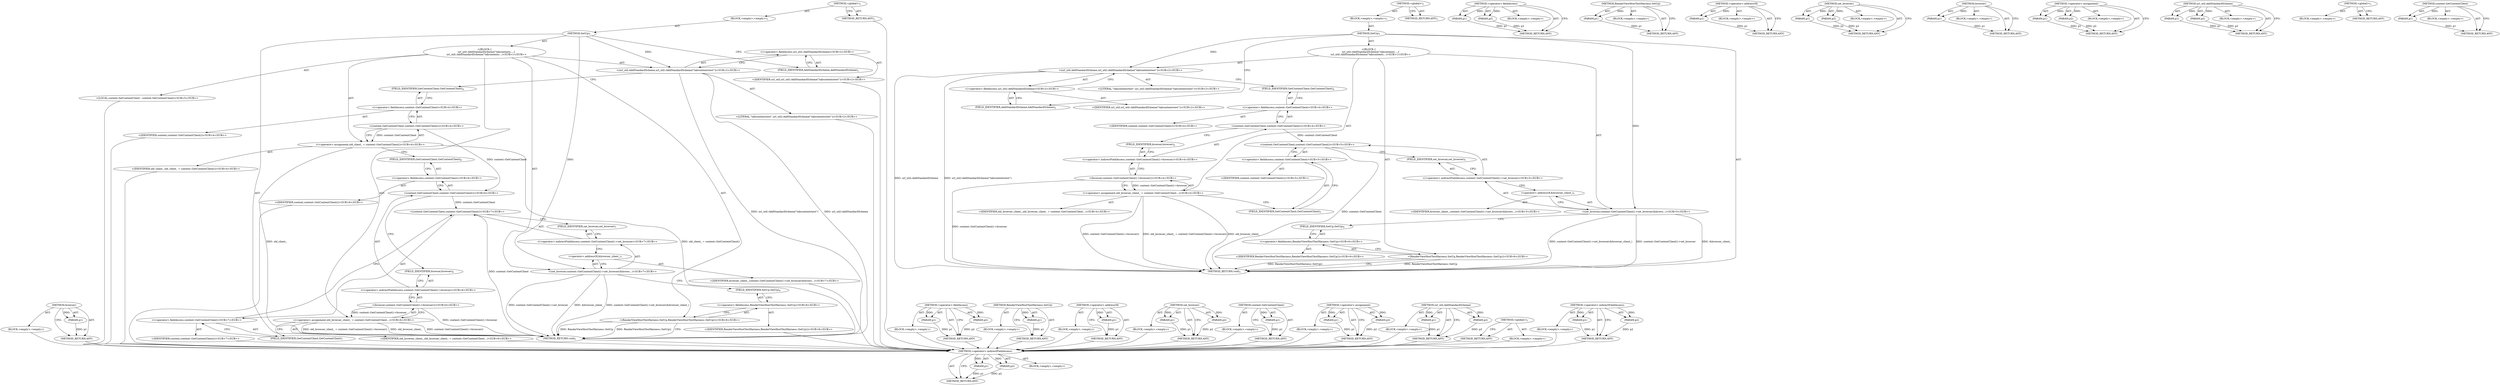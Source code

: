 digraph "&lt;operator&gt;.indirectFieldAccess" {
vulnerable_73 [label=<(METHOD,&lt;operator&gt;.indirectFieldAccess)>];
vulnerable_74 [label=<(PARAM,p1)>];
vulnerable_75 [label=<(PARAM,p2)>];
vulnerable_76 [label=<(BLOCK,&lt;empty&gt;,&lt;empty&gt;)>];
vulnerable_77 [label=<(METHOD_RETURN,ANY)>];
vulnerable_6 [label=<(METHOD,&lt;global&gt;)<SUB>1</SUB>>];
vulnerable_7 [label=<(BLOCK,&lt;empty&gt;,&lt;empty&gt;)<SUB>1</SUB>>];
vulnerable_8 [label=<(METHOD,SetUp)<SUB>1</SUB>>];
vulnerable_9 [label="<(BLOCK,{
     url_util::AddStandardScheme(&quot;tabcontents...,{
     url_util::AddStandardScheme(&quot;tabcontents...)<SUB>1</SUB>>"];
vulnerable_10 [label="<(url_util.AddStandardScheme,url_util::AddStandardScheme(&quot;tabcontentstest&quot;))<SUB>2</SUB>>"];
vulnerable_11 [label="<(&lt;operator&gt;.fieldAccess,url_util::AddStandardScheme)<SUB>2</SUB>>"];
vulnerable_12 [label="<(IDENTIFIER,url_util,url_util::AddStandardScheme(&quot;tabcontentstest&quot;))<SUB>2</SUB>>"];
vulnerable_13 [label=<(FIELD_IDENTIFIER,AddStandardScheme,AddStandardScheme)<SUB>2</SUB>>];
vulnerable_14 [label="<(LITERAL,&quot;tabcontentstest&quot;,url_util::AddStandardScheme(&quot;tabcontentstest&quot;))<SUB>2</SUB>>"];
vulnerable_15 [label="<(&lt;operator&gt;.assignment,old_browser_client_ = content::GetContentClient...)<SUB>4</SUB>>"];
vulnerable_16 [label="<(IDENTIFIER,old_browser_client_,old_browser_client_ = content::GetContentClient...)<SUB>4</SUB>>"];
vulnerable_17 [label="<(browser,content::GetContentClient()-&gt;browser())<SUB>4</SUB>>"];
vulnerable_18 [label="<(&lt;operator&gt;.indirectFieldAccess,content::GetContentClient()-&gt;browser)<SUB>4</SUB>>"];
vulnerable_19 [label="<(content.GetContentClient,content::GetContentClient())<SUB>4</SUB>>"];
vulnerable_20 [label="<(&lt;operator&gt;.fieldAccess,content::GetContentClient)<SUB>4</SUB>>"];
vulnerable_21 [label="<(IDENTIFIER,content,content::GetContentClient())<SUB>4</SUB>>"];
vulnerable_22 [label=<(FIELD_IDENTIFIER,GetContentClient,GetContentClient)<SUB>4</SUB>>];
vulnerable_23 [label=<(FIELD_IDENTIFIER,browser,browser)<SUB>4</SUB>>];
vulnerable_24 [label="<(set_browser,content::GetContentClient()-&gt;set_browser(&amp;brows...)<SUB>5</SUB>>"];
vulnerable_25 [label="<(&lt;operator&gt;.indirectFieldAccess,content::GetContentClient()-&gt;set_browser)<SUB>5</SUB>>"];
vulnerable_26 [label="<(content.GetContentClient,content::GetContentClient())<SUB>5</SUB>>"];
vulnerable_27 [label="<(&lt;operator&gt;.fieldAccess,content::GetContentClient)<SUB>5</SUB>>"];
vulnerable_28 [label="<(IDENTIFIER,content,content::GetContentClient())<SUB>5</SUB>>"];
vulnerable_29 [label=<(FIELD_IDENTIFIER,GetContentClient,GetContentClient)<SUB>5</SUB>>];
vulnerable_30 [label=<(FIELD_IDENTIFIER,set_browser,set_browser)<SUB>5</SUB>>];
vulnerable_31 [label=<(&lt;operator&gt;.addressOf,&amp;browser_client_)<SUB>5</SUB>>];
vulnerable_32 [label="<(IDENTIFIER,browser_client_,content::GetContentClient()-&gt;set_browser(&amp;brows...)<SUB>5</SUB>>"];
vulnerable_33 [label="<(RenderViewHostTestHarness.SetUp,RenderViewHostTestHarness::SetUp())<SUB>6</SUB>>"];
vulnerable_34 [label="<(&lt;operator&gt;.fieldAccess,RenderViewHostTestHarness::SetUp)<SUB>6</SUB>>"];
vulnerable_35 [label="<(IDENTIFIER,RenderViewHostTestHarness,RenderViewHostTestHarness::SetUp())<SUB>6</SUB>>"];
vulnerable_36 [label=<(FIELD_IDENTIFIER,SetUp,SetUp)<SUB>6</SUB>>];
vulnerable_37 [label=<(METHOD_RETURN,void)<SUB>1</SUB>>];
vulnerable_39 [label=<(METHOD_RETURN,ANY)<SUB>1</SUB>>];
vulnerable_59 [label=<(METHOD,&lt;operator&gt;.fieldAccess)>];
vulnerable_60 [label=<(PARAM,p1)>];
vulnerable_61 [label=<(PARAM,p2)>];
vulnerable_62 [label=<(BLOCK,&lt;empty&gt;,&lt;empty&gt;)>];
vulnerable_63 [label=<(METHOD_RETURN,ANY)>];
vulnerable_91 [label=<(METHOD,RenderViewHostTestHarness.SetUp)>];
vulnerable_92 [label=<(PARAM,p1)>];
vulnerable_93 [label=<(BLOCK,&lt;empty&gt;,&lt;empty&gt;)>];
vulnerable_94 [label=<(METHOD_RETURN,ANY)>];
vulnerable_87 [label=<(METHOD,&lt;operator&gt;.addressOf)>];
vulnerable_88 [label=<(PARAM,p1)>];
vulnerable_89 [label=<(BLOCK,&lt;empty&gt;,&lt;empty&gt;)>];
vulnerable_90 [label=<(METHOD_RETURN,ANY)>];
vulnerable_82 [label=<(METHOD,set_browser)>];
vulnerable_83 [label=<(PARAM,p1)>];
vulnerable_84 [label=<(PARAM,p2)>];
vulnerable_85 [label=<(BLOCK,&lt;empty&gt;,&lt;empty&gt;)>];
vulnerable_86 [label=<(METHOD_RETURN,ANY)>];
vulnerable_69 [label=<(METHOD,browser)>];
vulnerable_70 [label=<(PARAM,p1)>];
vulnerable_71 [label=<(BLOCK,&lt;empty&gt;,&lt;empty&gt;)>];
vulnerable_72 [label=<(METHOD_RETURN,ANY)>];
vulnerable_64 [label=<(METHOD,&lt;operator&gt;.assignment)>];
vulnerable_65 [label=<(PARAM,p1)>];
vulnerable_66 [label=<(PARAM,p2)>];
vulnerable_67 [label=<(BLOCK,&lt;empty&gt;,&lt;empty&gt;)>];
vulnerable_68 [label=<(METHOD_RETURN,ANY)>];
vulnerable_54 [label=<(METHOD,url_util.AddStandardScheme)>];
vulnerable_55 [label=<(PARAM,p1)>];
vulnerable_56 [label=<(PARAM,p2)>];
vulnerable_57 [label=<(BLOCK,&lt;empty&gt;,&lt;empty&gt;)>];
vulnerable_58 [label=<(METHOD_RETURN,ANY)>];
vulnerable_48 [label=<(METHOD,&lt;global&gt;)<SUB>1</SUB>>];
vulnerable_49 [label=<(BLOCK,&lt;empty&gt;,&lt;empty&gt;)>];
vulnerable_50 [label=<(METHOD_RETURN,ANY)>];
vulnerable_78 [label=<(METHOD,content.GetContentClient)>];
vulnerable_79 [label=<(PARAM,p1)>];
vulnerable_80 [label=<(BLOCK,&lt;empty&gt;,&lt;empty&gt;)>];
vulnerable_81 [label=<(METHOD_RETURN,ANY)>];
fixed_82 [label=<(METHOD,browser)>];
fixed_83 [label=<(PARAM,p1)>];
fixed_84 [label=<(BLOCK,&lt;empty&gt;,&lt;empty&gt;)>];
fixed_85 [label=<(METHOD_RETURN,ANY)>];
fixed_6 [label=<(METHOD,&lt;global&gt;)<SUB>1</SUB>>];
fixed_7 [label=<(BLOCK,&lt;empty&gt;,&lt;empty&gt;)<SUB>1</SUB>>];
fixed_8 [label=<(METHOD,SetUp)<SUB>1</SUB>>];
fixed_9 [label="<(BLOCK,{
     url_util::AddStandardScheme(&quot;tabcontents...,{
     url_util::AddStandardScheme(&quot;tabcontents...)<SUB>1</SUB>>"];
fixed_10 [label="<(url_util.AddStandardScheme,url_util::AddStandardScheme(&quot;tabcontentstest&quot;))<SUB>2</SUB>>"];
fixed_11 [label="<(&lt;operator&gt;.fieldAccess,url_util::AddStandardScheme)<SUB>2</SUB>>"];
fixed_12 [label="<(IDENTIFIER,url_util,url_util::AddStandardScheme(&quot;tabcontentstest&quot;))<SUB>2</SUB>>"];
fixed_13 [label=<(FIELD_IDENTIFIER,AddStandardScheme,AddStandardScheme)<SUB>2</SUB>>];
fixed_14 [label="<(LITERAL,&quot;tabcontentstest&quot;,url_util::AddStandardScheme(&quot;tabcontentstest&quot;))<SUB>2</SUB>>"];
fixed_15 [label="<(&lt;operator&gt;.assignment,old_client_ = content::GetContentClient())<SUB>4</SUB>>"];
fixed_16 [label="<(IDENTIFIER,old_client_,old_client_ = content::GetContentClient())<SUB>4</SUB>>"];
fixed_17 [label="<(content.GetContentClient,content::GetContentClient())<SUB>4</SUB>>"];
fixed_18 [label="<(&lt;operator&gt;.fieldAccess,content::GetContentClient)<SUB>4</SUB>>"];
fixed_19 [label="<(IDENTIFIER,content,content::GetContentClient())<SUB>4</SUB>>"];
fixed_20 [label=<(FIELD_IDENTIFIER,GetContentClient,GetContentClient)<SUB>4</SUB>>];
fixed_21 [label="<(LOCAL,content.SetContentClient : content.SetContentClient)<SUB>5</SUB>>"];
fixed_22 [label="<(&lt;operator&gt;.assignment,old_browser_client_ = content::GetContentClient...)<SUB>6</SUB>>"];
fixed_23 [label="<(IDENTIFIER,old_browser_client_,old_browser_client_ = content::GetContentClient...)<SUB>6</SUB>>"];
fixed_24 [label="<(browser,content::GetContentClient()-&gt;browser())<SUB>6</SUB>>"];
fixed_25 [label="<(&lt;operator&gt;.indirectFieldAccess,content::GetContentClient()-&gt;browser)<SUB>6</SUB>>"];
fixed_26 [label="<(content.GetContentClient,content::GetContentClient())<SUB>6</SUB>>"];
fixed_27 [label="<(&lt;operator&gt;.fieldAccess,content::GetContentClient)<SUB>6</SUB>>"];
fixed_28 [label="<(IDENTIFIER,content,content::GetContentClient())<SUB>6</SUB>>"];
fixed_29 [label=<(FIELD_IDENTIFIER,GetContentClient,GetContentClient)<SUB>6</SUB>>];
fixed_30 [label=<(FIELD_IDENTIFIER,browser,browser)<SUB>6</SUB>>];
fixed_31 [label="<(set_browser,content::GetContentClient()-&gt;set_browser(&amp;brows...)<SUB>7</SUB>>"];
fixed_32 [label="<(&lt;operator&gt;.indirectFieldAccess,content::GetContentClient()-&gt;set_browser)<SUB>7</SUB>>"];
fixed_33 [label="<(content.GetContentClient,content::GetContentClient())<SUB>7</SUB>>"];
fixed_34 [label="<(&lt;operator&gt;.fieldAccess,content::GetContentClient)<SUB>7</SUB>>"];
fixed_35 [label="<(IDENTIFIER,content,content::GetContentClient())<SUB>7</SUB>>"];
fixed_36 [label=<(FIELD_IDENTIFIER,GetContentClient,GetContentClient)<SUB>7</SUB>>];
fixed_37 [label=<(FIELD_IDENTIFIER,set_browser,set_browser)<SUB>7</SUB>>];
fixed_38 [label=<(&lt;operator&gt;.addressOf,&amp;browser_client_)<SUB>7</SUB>>];
fixed_39 [label="<(IDENTIFIER,browser_client_,content::GetContentClient()-&gt;set_browser(&amp;brows...)<SUB>7</SUB>>"];
fixed_40 [label="<(RenderViewHostTestHarness.SetUp,RenderViewHostTestHarness::SetUp())<SUB>8</SUB>>"];
fixed_41 [label="<(&lt;operator&gt;.fieldAccess,RenderViewHostTestHarness::SetUp)<SUB>8</SUB>>"];
fixed_42 [label="<(IDENTIFIER,RenderViewHostTestHarness,RenderViewHostTestHarness::SetUp())<SUB>8</SUB>>"];
fixed_43 [label=<(FIELD_IDENTIFIER,SetUp,SetUp)<SUB>8</SUB>>];
fixed_44 [label=<(METHOD_RETURN,void)<SUB>1</SUB>>];
fixed_46 [label=<(METHOD_RETURN,ANY)<SUB>1</SUB>>];
fixed_68 [label=<(METHOD,&lt;operator&gt;.fieldAccess)>];
fixed_69 [label=<(PARAM,p1)>];
fixed_70 [label=<(PARAM,p2)>];
fixed_71 [label=<(BLOCK,&lt;empty&gt;,&lt;empty&gt;)>];
fixed_72 [label=<(METHOD_RETURN,ANY)>];
fixed_100 [label=<(METHOD,RenderViewHostTestHarness.SetUp)>];
fixed_101 [label=<(PARAM,p1)>];
fixed_102 [label=<(BLOCK,&lt;empty&gt;,&lt;empty&gt;)>];
fixed_103 [label=<(METHOD_RETURN,ANY)>];
fixed_96 [label=<(METHOD,&lt;operator&gt;.addressOf)>];
fixed_97 [label=<(PARAM,p1)>];
fixed_98 [label=<(BLOCK,&lt;empty&gt;,&lt;empty&gt;)>];
fixed_99 [label=<(METHOD_RETURN,ANY)>];
fixed_91 [label=<(METHOD,set_browser)>];
fixed_92 [label=<(PARAM,p1)>];
fixed_93 [label=<(PARAM,p2)>];
fixed_94 [label=<(BLOCK,&lt;empty&gt;,&lt;empty&gt;)>];
fixed_95 [label=<(METHOD_RETURN,ANY)>];
fixed_78 [label=<(METHOD,content.GetContentClient)>];
fixed_79 [label=<(PARAM,p1)>];
fixed_80 [label=<(BLOCK,&lt;empty&gt;,&lt;empty&gt;)>];
fixed_81 [label=<(METHOD_RETURN,ANY)>];
fixed_73 [label=<(METHOD,&lt;operator&gt;.assignment)>];
fixed_74 [label=<(PARAM,p1)>];
fixed_75 [label=<(PARAM,p2)>];
fixed_76 [label=<(BLOCK,&lt;empty&gt;,&lt;empty&gt;)>];
fixed_77 [label=<(METHOD_RETURN,ANY)>];
fixed_63 [label=<(METHOD,url_util.AddStandardScheme)>];
fixed_64 [label=<(PARAM,p1)>];
fixed_65 [label=<(PARAM,p2)>];
fixed_66 [label=<(BLOCK,&lt;empty&gt;,&lt;empty&gt;)>];
fixed_67 [label=<(METHOD_RETURN,ANY)>];
fixed_57 [label=<(METHOD,&lt;global&gt;)<SUB>1</SUB>>];
fixed_58 [label=<(BLOCK,&lt;empty&gt;,&lt;empty&gt;)>];
fixed_59 [label=<(METHOD_RETURN,ANY)>];
fixed_86 [label=<(METHOD,&lt;operator&gt;.indirectFieldAccess)>];
fixed_87 [label=<(PARAM,p1)>];
fixed_88 [label=<(PARAM,p2)>];
fixed_89 [label=<(BLOCK,&lt;empty&gt;,&lt;empty&gt;)>];
fixed_90 [label=<(METHOD_RETURN,ANY)>];
vulnerable_73 -> vulnerable_74  [key=0, label="AST: "];
vulnerable_73 -> vulnerable_74  [key=1, label="DDG: "];
vulnerable_73 -> vulnerable_76  [key=0, label="AST: "];
vulnerable_73 -> vulnerable_75  [key=0, label="AST: "];
vulnerable_73 -> vulnerable_75  [key=1, label="DDG: "];
vulnerable_73 -> vulnerable_77  [key=0, label="AST: "];
vulnerable_73 -> vulnerable_77  [key=1, label="CFG: "];
vulnerable_74 -> vulnerable_77  [key=0, label="DDG: p1"];
vulnerable_75 -> vulnerable_77  [key=0, label="DDG: p2"];
vulnerable_6 -> vulnerable_7  [key=0, label="AST: "];
vulnerable_6 -> vulnerable_39  [key=0, label="AST: "];
vulnerable_6 -> vulnerable_39  [key=1, label="CFG: "];
vulnerable_7 -> vulnerable_8  [key=0, label="AST: "];
vulnerable_8 -> vulnerable_9  [key=0, label="AST: "];
vulnerable_8 -> vulnerable_37  [key=0, label="AST: "];
vulnerable_8 -> vulnerable_13  [key=0, label="CFG: "];
vulnerable_8 -> vulnerable_10  [key=0, label="DDG: "];
vulnerable_8 -> vulnerable_24  [key=0, label="DDG: "];
vulnerable_9 -> vulnerable_10  [key=0, label="AST: "];
vulnerable_9 -> vulnerable_15  [key=0, label="AST: "];
vulnerable_9 -> vulnerable_24  [key=0, label="AST: "];
vulnerable_9 -> vulnerable_33  [key=0, label="AST: "];
vulnerable_10 -> vulnerable_11  [key=0, label="AST: "];
vulnerable_10 -> vulnerable_14  [key=0, label="AST: "];
vulnerable_10 -> vulnerable_22  [key=0, label="CFG: "];
vulnerable_10 -> vulnerable_37  [key=0, label="DDG: url_util::AddStandardScheme"];
vulnerable_10 -> vulnerable_37  [key=1, label="DDG: url_util::AddStandardScheme(&quot;tabcontentstest&quot;)"];
vulnerable_11 -> vulnerable_12  [key=0, label="AST: "];
vulnerable_11 -> vulnerable_13  [key=0, label="AST: "];
vulnerable_11 -> vulnerable_10  [key=0, label="CFG: "];
vulnerable_13 -> vulnerable_11  [key=0, label="CFG: "];
vulnerable_15 -> vulnerable_16  [key=0, label="AST: "];
vulnerable_15 -> vulnerable_17  [key=0, label="AST: "];
vulnerable_15 -> vulnerable_29  [key=0, label="CFG: "];
vulnerable_15 -> vulnerable_37  [key=0, label="DDG: content::GetContentClient()-&gt;browser()"];
vulnerable_15 -> vulnerable_37  [key=1, label="DDG: old_browser_client_ = content::GetContentClient()-&gt;browser()"];
vulnerable_15 -> vulnerable_37  [key=2, label="DDG: old_browser_client_"];
vulnerable_17 -> vulnerable_18  [key=0, label="AST: "];
vulnerable_17 -> vulnerable_15  [key=0, label="CFG: "];
vulnerable_17 -> vulnerable_15  [key=1, label="DDG: content::GetContentClient()-&gt;browser"];
vulnerable_17 -> vulnerable_37  [key=0, label="DDG: content::GetContentClient()-&gt;browser"];
vulnerable_18 -> vulnerable_19  [key=0, label="AST: "];
vulnerable_18 -> vulnerable_23  [key=0, label="AST: "];
vulnerable_18 -> vulnerable_17  [key=0, label="CFG: "];
vulnerable_19 -> vulnerable_20  [key=0, label="AST: "];
vulnerable_19 -> vulnerable_23  [key=0, label="CFG: "];
vulnerable_19 -> vulnerable_26  [key=0, label="DDG: content::GetContentClient"];
vulnerable_20 -> vulnerable_21  [key=0, label="AST: "];
vulnerable_20 -> vulnerable_22  [key=0, label="AST: "];
vulnerable_20 -> vulnerable_19  [key=0, label="CFG: "];
vulnerable_22 -> vulnerable_20  [key=0, label="CFG: "];
vulnerable_23 -> vulnerable_18  [key=0, label="CFG: "];
vulnerable_24 -> vulnerable_25  [key=0, label="AST: "];
vulnerable_24 -> vulnerable_31  [key=0, label="AST: "];
vulnerable_24 -> vulnerable_36  [key=0, label="CFG: "];
vulnerable_24 -> vulnerable_37  [key=0, label="DDG: content::GetContentClient()-&gt;set_browser"];
vulnerable_24 -> vulnerable_37  [key=1, label="DDG: &amp;browser_client_"];
vulnerable_24 -> vulnerable_37  [key=2, label="DDG: content::GetContentClient()-&gt;set_browser(&amp;browser_client_)"];
vulnerable_25 -> vulnerable_26  [key=0, label="AST: "];
vulnerable_25 -> vulnerable_30  [key=0, label="AST: "];
vulnerable_25 -> vulnerable_31  [key=0, label="CFG: "];
vulnerable_26 -> vulnerable_27  [key=0, label="AST: "];
vulnerable_26 -> vulnerable_30  [key=0, label="CFG: "];
vulnerable_26 -> vulnerable_37  [key=0, label="DDG: content::GetContentClient"];
vulnerable_27 -> vulnerable_28  [key=0, label="AST: "];
vulnerable_27 -> vulnerable_29  [key=0, label="AST: "];
vulnerable_27 -> vulnerable_26  [key=0, label="CFG: "];
vulnerable_29 -> vulnerable_27  [key=0, label="CFG: "];
vulnerable_30 -> vulnerable_25  [key=0, label="CFG: "];
vulnerable_31 -> vulnerable_32  [key=0, label="AST: "];
vulnerable_31 -> vulnerable_24  [key=0, label="CFG: "];
vulnerable_33 -> vulnerable_34  [key=0, label="AST: "];
vulnerable_33 -> vulnerable_37  [key=0, label="CFG: "];
vulnerable_33 -> vulnerable_37  [key=1, label="DDG: RenderViewHostTestHarness::SetUp"];
vulnerable_33 -> vulnerable_37  [key=2, label="DDG: RenderViewHostTestHarness::SetUp()"];
vulnerable_34 -> vulnerable_35  [key=0, label="AST: "];
vulnerable_34 -> vulnerable_36  [key=0, label="AST: "];
vulnerable_34 -> vulnerable_33  [key=0, label="CFG: "];
vulnerable_36 -> vulnerable_34  [key=0, label="CFG: "];
vulnerable_59 -> vulnerable_60  [key=0, label="AST: "];
vulnerable_59 -> vulnerable_60  [key=1, label="DDG: "];
vulnerable_59 -> vulnerable_62  [key=0, label="AST: "];
vulnerable_59 -> vulnerable_61  [key=0, label="AST: "];
vulnerable_59 -> vulnerable_61  [key=1, label="DDG: "];
vulnerable_59 -> vulnerable_63  [key=0, label="AST: "];
vulnerable_59 -> vulnerable_63  [key=1, label="CFG: "];
vulnerable_60 -> vulnerable_63  [key=0, label="DDG: p1"];
vulnerable_61 -> vulnerable_63  [key=0, label="DDG: p2"];
vulnerable_91 -> vulnerable_92  [key=0, label="AST: "];
vulnerable_91 -> vulnerable_92  [key=1, label="DDG: "];
vulnerable_91 -> vulnerable_93  [key=0, label="AST: "];
vulnerable_91 -> vulnerable_94  [key=0, label="AST: "];
vulnerable_91 -> vulnerable_94  [key=1, label="CFG: "];
vulnerable_92 -> vulnerable_94  [key=0, label="DDG: p1"];
vulnerable_87 -> vulnerable_88  [key=0, label="AST: "];
vulnerable_87 -> vulnerable_88  [key=1, label="DDG: "];
vulnerable_87 -> vulnerable_89  [key=0, label="AST: "];
vulnerable_87 -> vulnerable_90  [key=0, label="AST: "];
vulnerable_87 -> vulnerable_90  [key=1, label="CFG: "];
vulnerable_88 -> vulnerable_90  [key=0, label="DDG: p1"];
vulnerable_82 -> vulnerable_83  [key=0, label="AST: "];
vulnerable_82 -> vulnerable_83  [key=1, label="DDG: "];
vulnerable_82 -> vulnerable_85  [key=0, label="AST: "];
vulnerable_82 -> vulnerable_84  [key=0, label="AST: "];
vulnerable_82 -> vulnerable_84  [key=1, label="DDG: "];
vulnerable_82 -> vulnerable_86  [key=0, label="AST: "];
vulnerable_82 -> vulnerable_86  [key=1, label="CFG: "];
vulnerable_83 -> vulnerable_86  [key=0, label="DDG: p1"];
vulnerable_84 -> vulnerable_86  [key=0, label="DDG: p2"];
vulnerable_69 -> vulnerable_70  [key=0, label="AST: "];
vulnerable_69 -> vulnerable_70  [key=1, label="DDG: "];
vulnerable_69 -> vulnerable_71  [key=0, label="AST: "];
vulnerable_69 -> vulnerable_72  [key=0, label="AST: "];
vulnerable_69 -> vulnerable_72  [key=1, label="CFG: "];
vulnerable_70 -> vulnerable_72  [key=0, label="DDG: p1"];
vulnerable_64 -> vulnerable_65  [key=0, label="AST: "];
vulnerable_64 -> vulnerable_65  [key=1, label="DDG: "];
vulnerable_64 -> vulnerable_67  [key=0, label="AST: "];
vulnerable_64 -> vulnerable_66  [key=0, label="AST: "];
vulnerable_64 -> vulnerable_66  [key=1, label="DDG: "];
vulnerable_64 -> vulnerable_68  [key=0, label="AST: "];
vulnerable_64 -> vulnerable_68  [key=1, label="CFG: "];
vulnerable_65 -> vulnerable_68  [key=0, label="DDG: p1"];
vulnerable_66 -> vulnerable_68  [key=0, label="DDG: p2"];
vulnerable_54 -> vulnerable_55  [key=0, label="AST: "];
vulnerable_54 -> vulnerable_55  [key=1, label="DDG: "];
vulnerable_54 -> vulnerable_57  [key=0, label="AST: "];
vulnerable_54 -> vulnerable_56  [key=0, label="AST: "];
vulnerable_54 -> vulnerable_56  [key=1, label="DDG: "];
vulnerable_54 -> vulnerable_58  [key=0, label="AST: "];
vulnerable_54 -> vulnerable_58  [key=1, label="CFG: "];
vulnerable_55 -> vulnerable_58  [key=0, label="DDG: p1"];
vulnerable_56 -> vulnerable_58  [key=0, label="DDG: p2"];
vulnerable_48 -> vulnerable_49  [key=0, label="AST: "];
vulnerable_48 -> vulnerable_50  [key=0, label="AST: "];
vulnerable_48 -> vulnerable_50  [key=1, label="CFG: "];
vulnerable_78 -> vulnerable_79  [key=0, label="AST: "];
vulnerable_78 -> vulnerable_79  [key=1, label="DDG: "];
vulnerable_78 -> vulnerable_80  [key=0, label="AST: "];
vulnerable_78 -> vulnerable_81  [key=0, label="AST: "];
vulnerable_78 -> vulnerable_81  [key=1, label="CFG: "];
vulnerable_79 -> vulnerable_81  [key=0, label="DDG: p1"];
fixed_82 -> fixed_83  [key=0, label="AST: "];
fixed_82 -> fixed_83  [key=1, label="DDG: "];
fixed_82 -> fixed_84  [key=0, label="AST: "];
fixed_82 -> fixed_85  [key=0, label="AST: "];
fixed_82 -> fixed_85  [key=1, label="CFG: "];
fixed_83 -> fixed_85  [key=0, label="DDG: p1"];
fixed_84 -> vulnerable_73  [key=0];
fixed_85 -> vulnerable_73  [key=0];
fixed_6 -> fixed_7  [key=0, label="AST: "];
fixed_6 -> fixed_46  [key=0, label="AST: "];
fixed_6 -> fixed_46  [key=1, label="CFG: "];
fixed_7 -> fixed_8  [key=0, label="AST: "];
fixed_8 -> fixed_9  [key=0, label="AST: "];
fixed_8 -> fixed_44  [key=0, label="AST: "];
fixed_8 -> fixed_13  [key=0, label="CFG: "];
fixed_8 -> fixed_10  [key=0, label="DDG: "];
fixed_8 -> fixed_31  [key=0, label="DDG: "];
fixed_9 -> fixed_10  [key=0, label="AST: "];
fixed_9 -> fixed_15  [key=0, label="AST: "];
fixed_9 -> fixed_21  [key=0, label="AST: "];
fixed_9 -> fixed_22  [key=0, label="AST: "];
fixed_9 -> fixed_31  [key=0, label="AST: "];
fixed_9 -> fixed_40  [key=0, label="AST: "];
fixed_10 -> fixed_11  [key=0, label="AST: "];
fixed_10 -> fixed_14  [key=0, label="AST: "];
fixed_10 -> fixed_20  [key=0, label="CFG: "];
fixed_10 -> fixed_44  [key=0, label="DDG: url_util::AddStandardScheme"];
fixed_10 -> fixed_44  [key=1, label="DDG: url_util::AddStandardScheme(&quot;tabcontentstest&quot;)"];
fixed_11 -> fixed_12  [key=0, label="AST: "];
fixed_11 -> fixed_13  [key=0, label="AST: "];
fixed_11 -> fixed_10  [key=0, label="CFG: "];
fixed_12 -> vulnerable_73  [key=0];
fixed_13 -> fixed_11  [key=0, label="CFG: "];
fixed_14 -> vulnerable_73  [key=0];
fixed_15 -> fixed_16  [key=0, label="AST: "];
fixed_15 -> fixed_17  [key=0, label="AST: "];
fixed_15 -> fixed_29  [key=0, label="CFG: "];
fixed_15 -> fixed_44  [key=0, label="DDG: old_client_ = content::GetContentClient()"];
fixed_15 -> fixed_44  [key=1, label="DDG: old_client_"];
fixed_16 -> vulnerable_73  [key=0];
fixed_17 -> fixed_18  [key=0, label="AST: "];
fixed_17 -> fixed_15  [key=0, label="CFG: "];
fixed_17 -> fixed_15  [key=1, label="DDG: content::GetContentClient"];
fixed_17 -> fixed_26  [key=0, label="DDG: content::GetContentClient"];
fixed_18 -> fixed_19  [key=0, label="AST: "];
fixed_18 -> fixed_20  [key=0, label="AST: "];
fixed_18 -> fixed_17  [key=0, label="CFG: "];
fixed_19 -> vulnerable_73  [key=0];
fixed_20 -> fixed_18  [key=0, label="CFG: "];
fixed_21 -> vulnerable_73  [key=0];
fixed_22 -> fixed_23  [key=0, label="AST: "];
fixed_22 -> fixed_24  [key=0, label="AST: "];
fixed_22 -> fixed_36  [key=0, label="CFG: "];
fixed_22 -> fixed_44  [key=0, label="DDG: content::GetContentClient()-&gt;browser()"];
fixed_22 -> fixed_44  [key=1, label="DDG: old_browser_client_ = content::GetContentClient()-&gt;browser()"];
fixed_22 -> fixed_44  [key=2, label="DDG: old_browser_client_"];
fixed_23 -> vulnerable_73  [key=0];
fixed_24 -> fixed_25  [key=0, label="AST: "];
fixed_24 -> fixed_22  [key=0, label="CFG: "];
fixed_24 -> fixed_22  [key=1, label="DDG: content::GetContentClient()-&gt;browser"];
fixed_24 -> fixed_44  [key=0, label="DDG: content::GetContentClient()-&gt;browser"];
fixed_25 -> fixed_26  [key=0, label="AST: "];
fixed_25 -> fixed_30  [key=0, label="AST: "];
fixed_25 -> fixed_24  [key=0, label="CFG: "];
fixed_26 -> fixed_27  [key=0, label="AST: "];
fixed_26 -> fixed_30  [key=0, label="CFG: "];
fixed_26 -> fixed_33  [key=0, label="DDG: content::GetContentClient"];
fixed_27 -> fixed_28  [key=0, label="AST: "];
fixed_27 -> fixed_29  [key=0, label="AST: "];
fixed_27 -> fixed_26  [key=0, label="CFG: "];
fixed_28 -> vulnerable_73  [key=0];
fixed_29 -> fixed_27  [key=0, label="CFG: "];
fixed_30 -> fixed_25  [key=0, label="CFG: "];
fixed_31 -> fixed_32  [key=0, label="AST: "];
fixed_31 -> fixed_38  [key=0, label="AST: "];
fixed_31 -> fixed_43  [key=0, label="CFG: "];
fixed_31 -> fixed_44  [key=0, label="DDG: content::GetContentClient()-&gt;set_browser"];
fixed_31 -> fixed_44  [key=1, label="DDG: &amp;browser_client_"];
fixed_31 -> fixed_44  [key=2, label="DDG: content::GetContentClient()-&gt;set_browser(&amp;browser_client_)"];
fixed_32 -> fixed_33  [key=0, label="AST: "];
fixed_32 -> fixed_37  [key=0, label="AST: "];
fixed_32 -> fixed_38  [key=0, label="CFG: "];
fixed_33 -> fixed_34  [key=0, label="AST: "];
fixed_33 -> fixed_37  [key=0, label="CFG: "];
fixed_33 -> fixed_44  [key=0, label="DDG: content::GetContentClient"];
fixed_34 -> fixed_35  [key=0, label="AST: "];
fixed_34 -> fixed_36  [key=0, label="AST: "];
fixed_34 -> fixed_33  [key=0, label="CFG: "];
fixed_35 -> vulnerable_73  [key=0];
fixed_36 -> fixed_34  [key=0, label="CFG: "];
fixed_37 -> fixed_32  [key=0, label="CFG: "];
fixed_38 -> fixed_39  [key=0, label="AST: "];
fixed_38 -> fixed_31  [key=0, label="CFG: "];
fixed_39 -> vulnerable_73  [key=0];
fixed_40 -> fixed_41  [key=0, label="AST: "];
fixed_40 -> fixed_44  [key=0, label="CFG: "];
fixed_40 -> fixed_44  [key=1, label="DDG: RenderViewHostTestHarness::SetUp"];
fixed_40 -> fixed_44  [key=2, label="DDG: RenderViewHostTestHarness::SetUp()"];
fixed_41 -> fixed_42  [key=0, label="AST: "];
fixed_41 -> fixed_43  [key=0, label="AST: "];
fixed_41 -> fixed_40  [key=0, label="CFG: "];
fixed_42 -> vulnerable_73  [key=0];
fixed_43 -> fixed_41  [key=0, label="CFG: "];
fixed_44 -> vulnerable_73  [key=0];
fixed_46 -> vulnerable_73  [key=0];
fixed_68 -> fixed_69  [key=0, label="AST: "];
fixed_68 -> fixed_69  [key=1, label="DDG: "];
fixed_68 -> fixed_71  [key=0, label="AST: "];
fixed_68 -> fixed_70  [key=0, label="AST: "];
fixed_68 -> fixed_70  [key=1, label="DDG: "];
fixed_68 -> fixed_72  [key=0, label="AST: "];
fixed_68 -> fixed_72  [key=1, label="CFG: "];
fixed_69 -> fixed_72  [key=0, label="DDG: p1"];
fixed_70 -> fixed_72  [key=0, label="DDG: p2"];
fixed_71 -> vulnerable_73  [key=0];
fixed_72 -> vulnerable_73  [key=0];
fixed_100 -> fixed_101  [key=0, label="AST: "];
fixed_100 -> fixed_101  [key=1, label="DDG: "];
fixed_100 -> fixed_102  [key=0, label="AST: "];
fixed_100 -> fixed_103  [key=0, label="AST: "];
fixed_100 -> fixed_103  [key=1, label="CFG: "];
fixed_101 -> fixed_103  [key=0, label="DDG: p1"];
fixed_102 -> vulnerable_73  [key=0];
fixed_103 -> vulnerable_73  [key=0];
fixed_96 -> fixed_97  [key=0, label="AST: "];
fixed_96 -> fixed_97  [key=1, label="DDG: "];
fixed_96 -> fixed_98  [key=0, label="AST: "];
fixed_96 -> fixed_99  [key=0, label="AST: "];
fixed_96 -> fixed_99  [key=1, label="CFG: "];
fixed_97 -> fixed_99  [key=0, label="DDG: p1"];
fixed_98 -> vulnerable_73  [key=0];
fixed_99 -> vulnerable_73  [key=0];
fixed_91 -> fixed_92  [key=0, label="AST: "];
fixed_91 -> fixed_92  [key=1, label="DDG: "];
fixed_91 -> fixed_94  [key=0, label="AST: "];
fixed_91 -> fixed_93  [key=0, label="AST: "];
fixed_91 -> fixed_93  [key=1, label="DDG: "];
fixed_91 -> fixed_95  [key=0, label="AST: "];
fixed_91 -> fixed_95  [key=1, label="CFG: "];
fixed_92 -> fixed_95  [key=0, label="DDG: p1"];
fixed_93 -> fixed_95  [key=0, label="DDG: p2"];
fixed_94 -> vulnerable_73  [key=0];
fixed_95 -> vulnerable_73  [key=0];
fixed_78 -> fixed_79  [key=0, label="AST: "];
fixed_78 -> fixed_79  [key=1, label="DDG: "];
fixed_78 -> fixed_80  [key=0, label="AST: "];
fixed_78 -> fixed_81  [key=0, label="AST: "];
fixed_78 -> fixed_81  [key=1, label="CFG: "];
fixed_79 -> fixed_81  [key=0, label="DDG: p1"];
fixed_80 -> vulnerable_73  [key=0];
fixed_81 -> vulnerable_73  [key=0];
fixed_73 -> fixed_74  [key=0, label="AST: "];
fixed_73 -> fixed_74  [key=1, label="DDG: "];
fixed_73 -> fixed_76  [key=0, label="AST: "];
fixed_73 -> fixed_75  [key=0, label="AST: "];
fixed_73 -> fixed_75  [key=1, label="DDG: "];
fixed_73 -> fixed_77  [key=0, label="AST: "];
fixed_73 -> fixed_77  [key=1, label="CFG: "];
fixed_74 -> fixed_77  [key=0, label="DDG: p1"];
fixed_75 -> fixed_77  [key=0, label="DDG: p2"];
fixed_76 -> vulnerable_73  [key=0];
fixed_77 -> vulnerable_73  [key=0];
fixed_63 -> fixed_64  [key=0, label="AST: "];
fixed_63 -> fixed_64  [key=1, label="DDG: "];
fixed_63 -> fixed_66  [key=0, label="AST: "];
fixed_63 -> fixed_65  [key=0, label="AST: "];
fixed_63 -> fixed_65  [key=1, label="DDG: "];
fixed_63 -> fixed_67  [key=0, label="AST: "];
fixed_63 -> fixed_67  [key=1, label="CFG: "];
fixed_64 -> fixed_67  [key=0, label="DDG: p1"];
fixed_65 -> fixed_67  [key=0, label="DDG: p2"];
fixed_66 -> vulnerable_73  [key=0];
fixed_67 -> vulnerable_73  [key=0];
fixed_57 -> fixed_58  [key=0, label="AST: "];
fixed_57 -> fixed_59  [key=0, label="AST: "];
fixed_57 -> fixed_59  [key=1, label="CFG: "];
fixed_58 -> vulnerable_73  [key=0];
fixed_59 -> vulnerable_73  [key=0];
fixed_86 -> fixed_87  [key=0, label="AST: "];
fixed_86 -> fixed_87  [key=1, label="DDG: "];
fixed_86 -> fixed_89  [key=0, label="AST: "];
fixed_86 -> fixed_88  [key=0, label="AST: "];
fixed_86 -> fixed_88  [key=1, label="DDG: "];
fixed_86 -> fixed_90  [key=0, label="AST: "];
fixed_86 -> fixed_90  [key=1, label="CFG: "];
fixed_87 -> fixed_90  [key=0, label="DDG: p1"];
fixed_88 -> fixed_90  [key=0, label="DDG: p2"];
fixed_89 -> vulnerable_73  [key=0];
fixed_90 -> vulnerable_73  [key=0];
}
